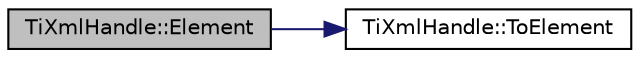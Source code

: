 digraph "TiXmlHandle::Element"
{
  edge [fontname="Helvetica",fontsize="10",labelfontname="Helvetica",labelfontsize="10"];
  node [fontname="Helvetica",fontsize="10",shape=record];
  rankdir="LR";
  Node1 [label="TiXmlHandle::Element",height=0.2,width=0.4,color="black", fillcolor="grey75", style="filled" fontcolor="black"];
  Node1 -> Node2 [color="midnightblue",fontsize="10",style="solid",fontname="Helvetica"];
  Node2 [label="TiXmlHandle::ToElement",height=0.2,width=0.4,color="black", fillcolor="white", style="filled",URL="$class_ti_xml_handle.html#abc6e7ed383a5fe1e52b0c0004b457b9e"];
}
